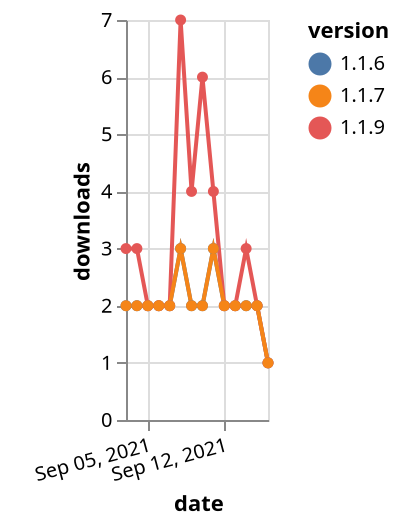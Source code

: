 {"$schema": "https://vega.github.io/schema/vega-lite/v5.json", "description": "A simple bar chart with embedded data.", "data": {"values": [{"date": "2021-09-03", "total": 2493, "delta": 2, "version": "1.1.6"}, {"date": "2021-09-04", "total": 2495, "delta": 2, "version": "1.1.6"}, {"date": "2021-09-05", "total": 2497, "delta": 2, "version": "1.1.6"}, {"date": "2021-09-06", "total": 2499, "delta": 2, "version": "1.1.6"}, {"date": "2021-09-07", "total": 2501, "delta": 2, "version": "1.1.6"}, {"date": "2021-09-08", "total": 2504, "delta": 3, "version": "1.1.6"}, {"date": "2021-09-09", "total": 2506, "delta": 2, "version": "1.1.6"}, {"date": "2021-09-10", "total": 2508, "delta": 2, "version": "1.1.6"}, {"date": "2021-09-11", "total": 2511, "delta": 3, "version": "1.1.6"}, {"date": "2021-09-12", "total": 2513, "delta": 2, "version": "1.1.6"}, {"date": "2021-09-13", "total": 2515, "delta": 2, "version": "1.1.6"}, {"date": "2021-09-14", "total": 2517, "delta": 2, "version": "1.1.6"}, {"date": "2021-09-15", "total": 2519, "delta": 2, "version": "1.1.6"}, {"date": "2021-09-16", "total": 2520, "delta": 1, "version": "1.1.6"}, {"date": "2021-09-03", "total": 2664, "delta": 3, "version": "1.1.9"}, {"date": "2021-09-04", "total": 2667, "delta": 3, "version": "1.1.9"}, {"date": "2021-09-05", "total": 2669, "delta": 2, "version": "1.1.9"}, {"date": "2021-09-06", "total": 2671, "delta": 2, "version": "1.1.9"}, {"date": "2021-09-07", "total": 2673, "delta": 2, "version": "1.1.9"}, {"date": "2021-09-08", "total": 2680, "delta": 7, "version": "1.1.9"}, {"date": "2021-09-09", "total": 2684, "delta": 4, "version": "1.1.9"}, {"date": "2021-09-10", "total": 2690, "delta": 6, "version": "1.1.9"}, {"date": "2021-09-11", "total": 2694, "delta": 4, "version": "1.1.9"}, {"date": "2021-09-12", "total": 2696, "delta": 2, "version": "1.1.9"}, {"date": "2021-09-13", "total": 2698, "delta": 2, "version": "1.1.9"}, {"date": "2021-09-14", "total": 2701, "delta": 3, "version": "1.1.9"}, {"date": "2021-09-15", "total": 2703, "delta": 2, "version": "1.1.9"}, {"date": "2021-09-16", "total": 2704, "delta": 1, "version": "1.1.9"}, {"date": "2021-09-03", "total": 2536, "delta": 2, "version": "1.1.7"}, {"date": "2021-09-04", "total": 2538, "delta": 2, "version": "1.1.7"}, {"date": "2021-09-05", "total": 2540, "delta": 2, "version": "1.1.7"}, {"date": "2021-09-06", "total": 2542, "delta": 2, "version": "1.1.7"}, {"date": "2021-09-07", "total": 2544, "delta": 2, "version": "1.1.7"}, {"date": "2021-09-08", "total": 2547, "delta": 3, "version": "1.1.7"}, {"date": "2021-09-09", "total": 2549, "delta": 2, "version": "1.1.7"}, {"date": "2021-09-10", "total": 2551, "delta": 2, "version": "1.1.7"}, {"date": "2021-09-11", "total": 2554, "delta": 3, "version": "1.1.7"}, {"date": "2021-09-12", "total": 2556, "delta": 2, "version": "1.1.7"}, {"date": "2021-09-13", "total": 2558, "delta": 2, "version": "1.1.7"}, {"date": "2021-09-14", "total": 2560, "delta": 2, "version": "1.1.7"}, {"date": "2021-09-15", "total": 2562, "delta": 2, "version": "1.1.7"}, {"date": "2021-09-16", "total": 2563, "delta": 1, "version": "1.1.7"}]}, "width": "container", "mark": {"type": "line", "point": {"filled": true}}, "encoding": {"x": {"field": "date", "type": "temporal", "timeUnit": "yearmonthdate", "title": "date", "axis": {"labelAngle": -15}}, "y": {"field": "delta", "type": "quantitative", "title": "downloads"}, "color": {"field": "version", "type": "nominal"}, "tooltip": {"field": "delta"}}}